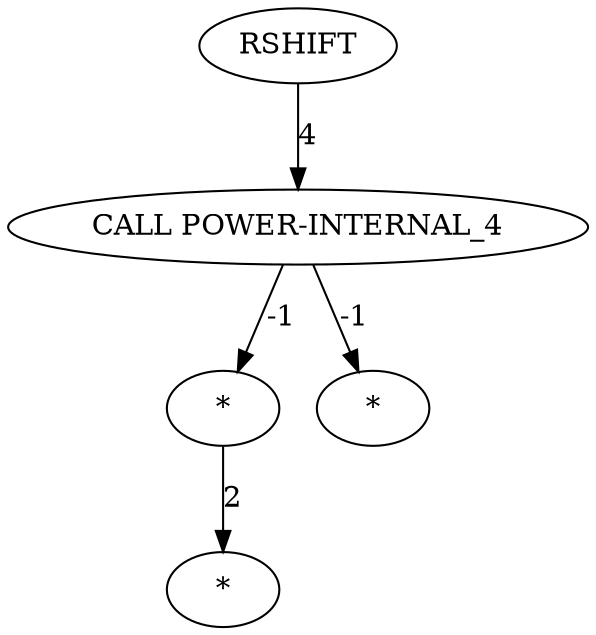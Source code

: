 digraph {
	is_A_INST_96 [label="CALL POWER-INTERNAL_4" cost=0]
	is_A_INST_108 [label="*" cost=86]
	is_A_INST_95 [label=RSHIFT cost=1290]
	is_A_INST_103 [label="*" cost=559]
	is_A_INST_109 [label="*" cost=86]
	is_A_INST_96 -> is_A_INST_103 [label=-1 cost=-1]
	is_A_INST_96 -> is_A_INST_108 [label=-1 cost=-1]
	is_A_INST_108 -> is_A_INST_109 [label=2 cost=2]
	is_A_INST_95 -> is_A_INST_96 [label=4 cost=4]
}
